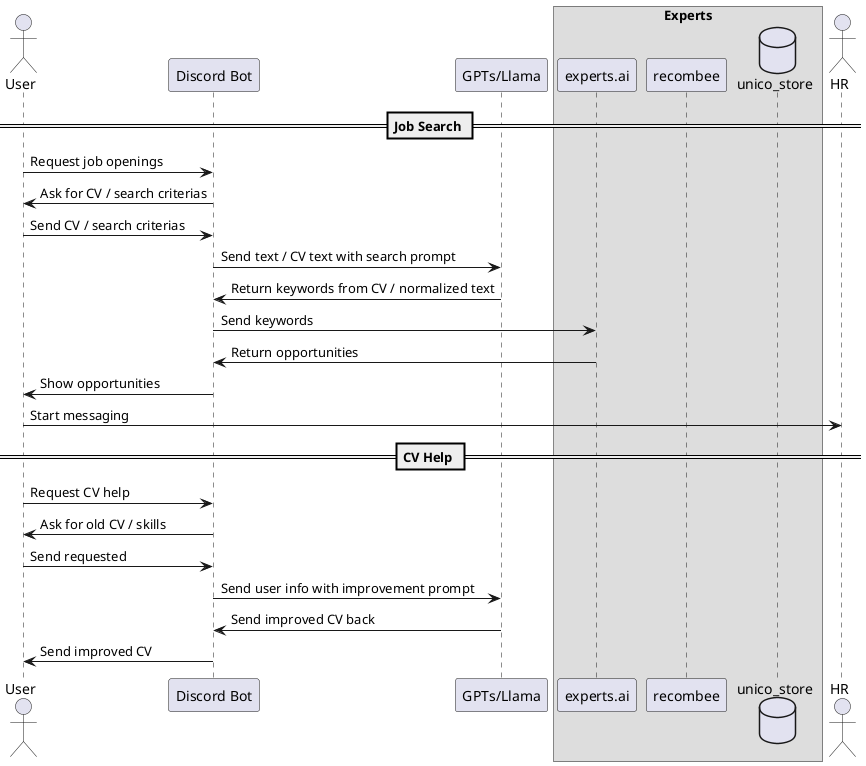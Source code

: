 @startuml
actor User as user
participant "Discord Bot" as bot
participant "GPTs/Llama" as ai
box Experts
participant "experts.ai" as experts
participant "recombee" as recomb
database "unico_store" as db
end box
actor HR as hr

== Job Search ==
user -> bot: Request job openings
bot -> user: Ask for CV / search criterias
user -> bot: Send CV / search criterias
bot -> ai: Send text / CV text with search prompt
ai -> bot: Return keywords from CV / normalized text
bot -> experts: Send keywords
experts -> bot: Return opportunities
bot -> user: Show opportunities
user -> hr: Start messaging

== CV Help ==
user -> bot: Request CV help
bot -> user: Ask for old CV / skills
user -> bot: Send requested
bot -> ai: Send user info with improvement prompt
ai -> bot: Send improved CV back
bot -> user: Send improved CV


@enduml